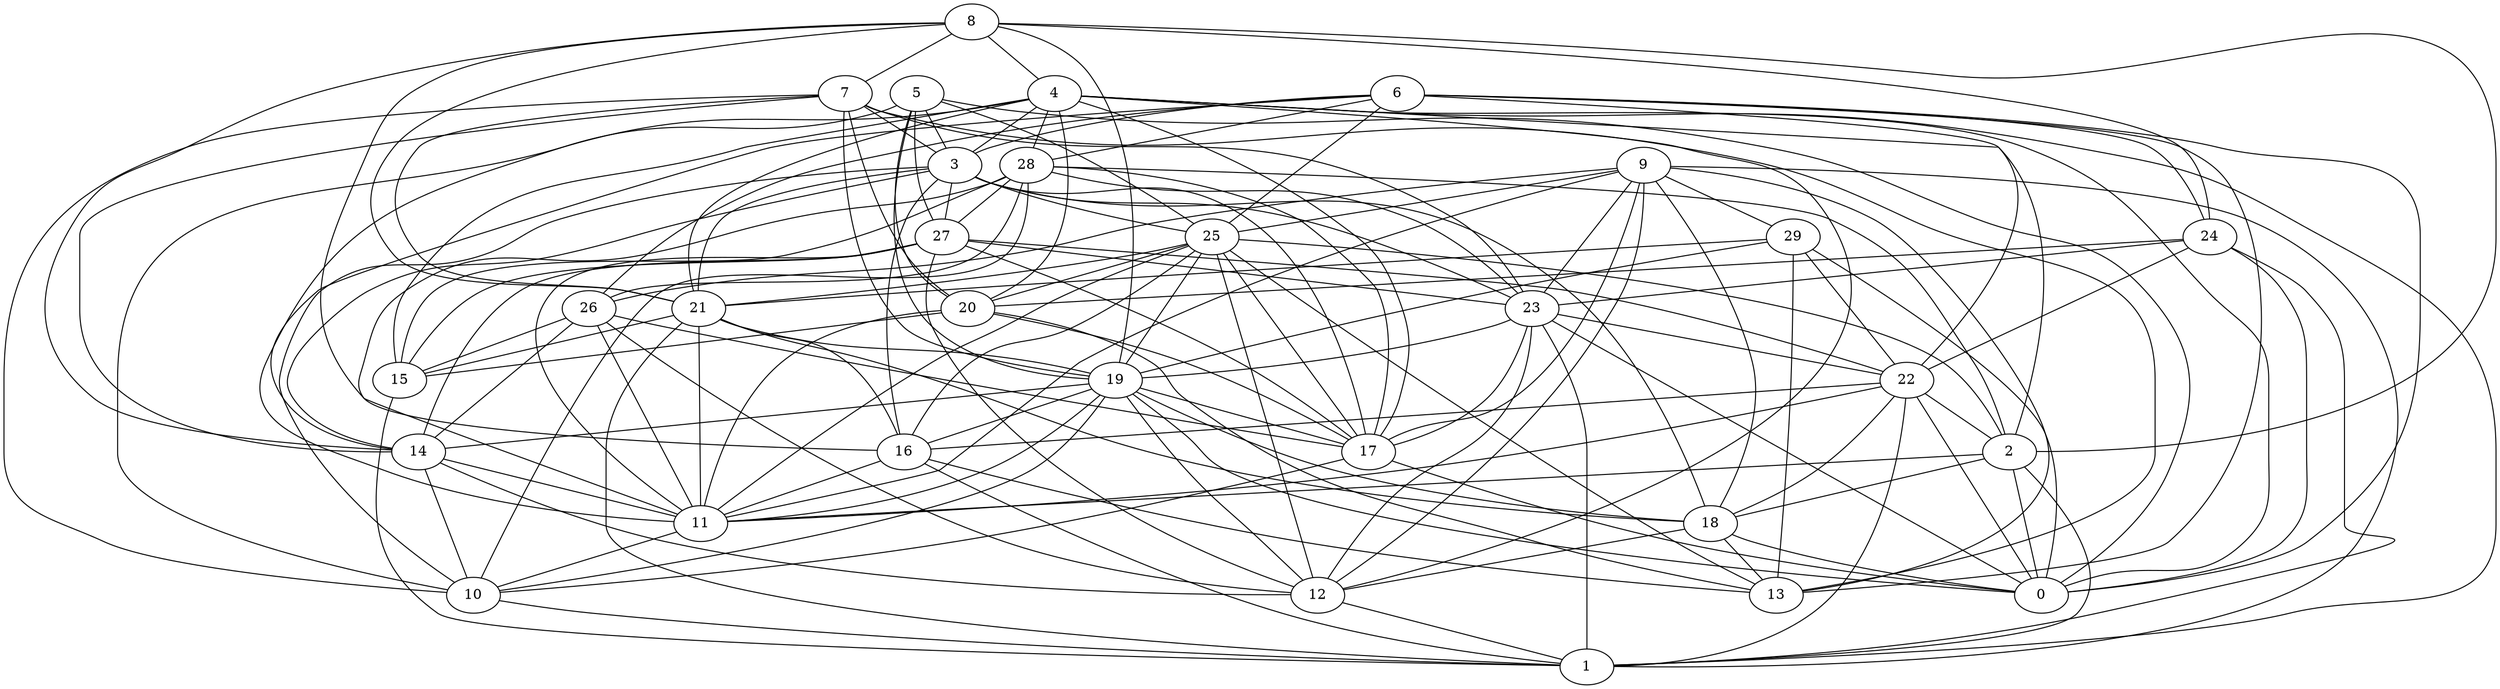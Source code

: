 digraph GG_graph {

subgraph G_graph {
edge [color = black]
"4" -> "20" [dir = none]
"4" -> "28" [dir = none]
"4" -> "3" [dir = none]
"4" -> "2" [dir = none]
"4" -> "21" [dir = none]
"4" -> "12" [dir = none]
"4" -> "15" [dir = none]
"4" -> "0" [dir = none]
"28" -> "10" [dir = none]
"28" -> "15" [dir = none]
"28" -> "26" [dir = none]
"28" -> "11" [dir = none]
"22" -> "0" [dir = none]
"22" -> "18" [dir = none]
"22" -> "1" [dir = none]
"22" -> "16" [dir = none]
"22" -> "2" [dir = none]
"22" -> "11" [dir = none]
"17" -> "10" [dir = none]
"9" -> "26" [dir = none]
"9" -> "29" [dir = none]
"9" -> "25" [dir = none]
"9" -> "12" [dir = none]
"9" -> "17" [dir = none]
"9" -> "1" [dir = none]
"9" -> "18" [dir = none]
"9" -> "11" [dir = none]
"15" -> "1" [dir = none]
"29" -> "21" [dir = none]
"29" -> "19" [dir = none]
"20" -> "11" [dir = none]
"20" -> "17" [dir = none]
"20" -> "13" [dir = none]
"26" -> "17" [dir = none]
"26" -> "15" [dir = none]
"14" -> "11" [dir = none]
"19" -> "14" [dir = none]
"19" -> "11" [dir = none]
"19" -> "16" [dir = none]
"19" -> "18" [dir = none]
"16" -> "13" [dir = none]
"6" -> "25" [dir = none]
"6" -> "22" [dir = none]
"6" -> "28" [dir = none]
"6" -> "14" [dir = none]
"6" -> "3" [dir = none]
"3" -> "25" [dir = none]
"3" -> "16" [dir = none]
"3" -> "10" [dir = none]
"8" -> "4" [dir = none]
"8" -> "21" [dir = none]
"8" -> "7" [dir = none]
"8" -> "19" [dir = none]
"5" -> "27" [dir = none]
"5" -> "20" [dir = none]
"5" -> "11" [dir = none]
"11" -> "10" [dir = none]
"18" -> "13" [dir = none]
"18" -> "0" [dir = none]
"24" -> "0" [dir = none]
"24" -> "20" [dir = none]
"24" -> "22" [dir = none]
"21" -> "19" [dir = none]
"21" -> "16" [dir = none]
"21" -> "15" [dir = none]
"21" -> "18" [dir = none]
"23" -> "17" [dir = none]
"23" -> "22" [dir = none]
"23" -> "12" [dir = none]
"25" -> "2" [dir = none]
"25" -> "19" [dir = none]
"25" -> "16" [dir = none]
"25" -> "20" [dir = none]
"25" -> "11" [dir = none]
"25" -> "21" [dir = none]
"25" -> "17" [dir = none]
"2" -> "18" [dir = none]
"2" -> "11" [dir = none]
"12" -> "1" [dir = none]
"7" -> "23" [dir = none]
"7" -> "10" [dir = none]
"7" -> "3" [dir = none]
"7" -> "21" [dir = none]
"7" -> "20" [dir = none]
"27" -> "12" [dir = none]
"27" -> "17" [dir = none]
"27" -> "11" [dir = none]
"29" -> "13" [dir = none]
"8" -> "2" [dir = none]
"3" -> "14" [dir = none]
"19" -> "17" [dir = none]
"27" -> "23" [dir = none]
"23" -> "19" [dir = none]
"7" -> "14" [dir = none]
"28" -> "17" [dir = none]
"8" -> "24" [dir = none]
"27" -> "22" [dir = none]
"28" -> "23" [dir = none]
"4" -> "17" [dir = none]
"21" -> "1" [dir = none]
"19" -> "12" [dir = none]
"4" -> "1" [dir = none]
"25" -> "12" [dir = none]
"29" -> "0" [dir = none]
"7" -> "13" [dir = none]
"3" -> "17" [dir = none]
"9" -> "23" [dir = none]
"29" -> "22" [dir = none]
"3" -> "21" [dir = none]
"24" -> "1" [dir = none]
"16" -> "1" [dir = none]
"23" -> "1" [dir = none]
"5" -> "0" [dir = none]
"28" -> "2" [dir = none]
"7" -> "19" [dir = none]
"3" -> "27" [dir = none]
"5" -> "19" [dir = none]
"6" -> "24" [dir = none]
"19" -> "10" [dir = none]
"19" -> "0" [dir = none]
"6" -> "13" [dir = none]
"14" -> "10" [dir = none]
"27" -> "14" [dir = none]
"5" -> "3" [dir = none]
"6" -> "0" [dir = none]
"25" -> "13" [dir = none]
"6" -> "26" [dir = none]
"21" -> "11" [dir = none]
"18" -> "12" [dir = none]
"14" -> "12" [dir = none]
"26" -> "12" [dir = none]
"2" -> "0" [dir = none]
"3" -> "23" [dir = none]
"26" -> "11" [dir = none]
"16" -> "11" [dir = none]
"3" -> "18" [dir = none]
"26" -> "14" [dir = none]
"5" -> "25" [dir = none]
"2" -> "1" [dir = none]
"17" -> "0" [dir = none]
"8" -> "16" [dir = none]
"20" -> "15" [dir = none]
"24" -> "23" [dir = none]
"10" -> "1" [dir = none]
"23" -> "0" [dir = none]
"28" -> "27" [dir = none]
"9" -> "13" [dir = none]
"27" -> "15" [dir = none]
"8" -> "14" [dir = none]
"4" -> "10" [dir = none]
}

}
